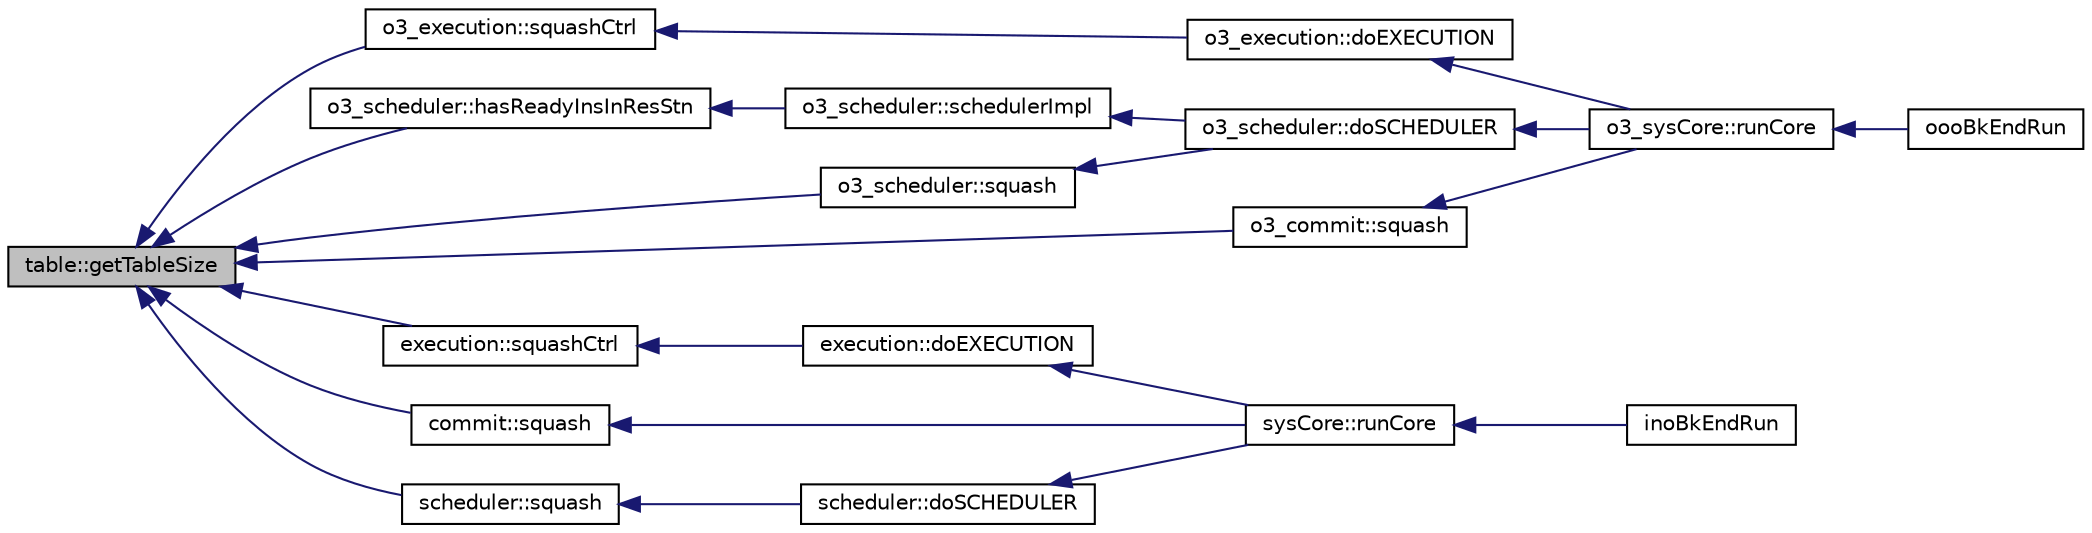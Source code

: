 digraph G
{
  edge [fontname="Helvetica",fontsize="10",labelfontname="Helvetica",labelfontsize="10"];
  node [fontname="Helvetica",fontsize="10",shape=record];
  rankdir=LR;
  Node1 [label="table::getTableSize",height=0.2,width=0.4,color="black", fillcolor="grey75", style="filled" fontcolor="black"];
  Node1 -> Node2 [dir=back,color="midnightblue",fontsize="10",style="solid"];
  Node2 [label="o3_scheduler::hasReadyInsInResStn",height=0.2,width=0.4,color="black", fillcolor="white", style="filled",URL="$classo3__scheduler.html#a46d9cb288bfbd52069935fa96d9de38f"];
  Node2 -> Node3 [dir=back,color="midnightblue",fontsize="10",style="solid"];
  Node3 [label="o3_scheduler::schedulerImpl",height=0.2,width=0.4,color="black", fillcolor="white", style="filled",URL="$classo3__scheduler.html#ade8fe27e00ac0430122634af01c0639c"];
  Node3 -> Node4 [dir=back,color="midnightblue",fontsize="10",style="solid"];
  Node4 [label="o3_scheduler::doSCHEDULER",height=0.2,width=0.4,color="black", fillcolor="white", style="filled",URL="$classo3__scheduler.html#a336443d7d6e8f6b892c7c71b97099e40"];
  Node4 -> Node5 [dir=back,color="midnightblue",fontsize="10",style="solid"];
  Node5 [label="o3_sysCore::runCore",height=0.2,width=0.4,color="black", fillcolor="white", style="filled",URL="$classo3__sysCore.html#ab97edaa7f8ea74d7315b71d7d03a736c"];
  Node5 -> Node6 [dir=back,color="midnightblue",fontsize="10",style="solid"];
  Node6 [label="oooBkEndRun",height=0.2,width=0.4,color="black", fillcolor="white", style="filled",URL="$oooBkEnd_8h.html#aaa2cf7fe88073cf54894d48f17271d93"];
  Node1 -> Node7 [dir=back,color="midnightblue",fontsize="10",style="solid"];
  Node7 [label="o3_scheduler::squash",height=0.2,width=0.4,color="black", fillcolor="white", style="filled",URL="$classo3__scheduler.html#a53e17bdeda48c023a7f24e6871eeed4c"];
  Node7 -> Node4 [dir=back,color="midnightblue",fontsize="10",style="solid"];
  Node1 -> Node8 [dir=back,color="midnightblue",fontsize="10",style="solid"];
  Node8 [label="scheduler::squash",height=0.2,width=0.4,color="black", fillcolor="white", style="filled",URL="$classscheduler.html#aa2248008ac06d971f08807593b9a09c2"];
  Node8 -> Node9 [dir=back,color="midnightblue",fontsize="10",style="solid"];
  Node9 [label="scheduler::doSCHEDULER",height=0.2,width=0.4,color="black", fillcolor="white", style="filled",URL="$classscheduler.html#a3253fffac337ef94b41e8dcef59dbd74"];
  Node9 -> Node10 [dir=back,color="midnightblue",fontsize="10",style="solid"];
  Node10 [label="sysCore::runCore",height=0.2,width=0.4,color="black", fillcolor="white", style="filled",URL="$classsysCore.html#a329e1539dcc7da668fb0d6237368922f"];
  Node10 -> Node11 [dir=back,color="midnightblue",fontsize="10",style="solid"];
  Node11 [label="inoBkEndRun",height=0.2,width=0.4,color="black", fillcolor="white", style="filled",URL="$inoBkEnd_8h.html#a7f7897adf2514facd31db95c4b90314d"];
  Node1 -> Node12 [dir=back,color="midnightblue",fontsize="10",style="solid"];
  Node12 [label="o3_commit::squash",height=0.2,width=0.4,color="black", fillcolor="white", style="filled",URL="$classo3__commit.html#a12cc9b965c48bdf58ede84426c78287b"];
  Node12 -> Node5 [dir=back,color="midnightblue",fontsize="10",style="solid"];
  Node1 -> Node13 [dir=back,color="midnightblue",fontsize="10",style="solid"];
  Node13 [label="commit::squash",height=0.2,width=0.4,color="black", fillcolor="white", style="filled",URL="$classcommit.html#afb05caa27f671bb59e3462e161c2c2f1"];
  Node13 -> Node10 [dir=back,color="midnightblue",fontsize="10",style="solid"];
  Node1 -> Node14 [dir=back,color="midnightblue",fontsize="10",style="solid"];
  Node14 [label="o3_execution::squashCtrl",height=0.2,width=0.4,color="black", fillcolor="white", style="filled",URL="$classo3__execution.html#a590c0557a738cccb6ef7d8234743aa6f"];
  Node14 -> Node15 [dir=back,color="midnightblue",fontsize="10",style="solid"];
  Node15 [label="o3_execution::doEXECUTION",height=0.2,width=0.4,color="black", fillcolor="white", style="filled",URL="$classo3__execution.html#ad3e4a2e10bfcad9fa8c73b77c3b9fffb"];
  Node15 -> Node5 [dir=back,color="midnightblue",fontsize="10",style="solid"];
  Node1 -> Node16 [dir=back,color="midnightblue",fontsize="10",style="solid"];
  Node16 [label="execution::squashCtrl",height=0.2,width=0.4,color="black", fillcolor="white", style="filled",URL="$classexecution.html#a3e12895813ee78b1a7d2d10894db1204"];
  Node16 -> Node17 [dir=back,color="midnightblue",fontsize="10",style="solid"];
  Node17 [label="execution::doEXECUTION",height=0.2,width=0.4,color="black", fillcolor="white", style="filled",URL="$classexecution.html#a972207b1dde6a4bb8731c3fc0908bac6"];
  Node17 -> Node10 [dir=back,color="midnightblue",fontsize="10",style="solid"];
}
